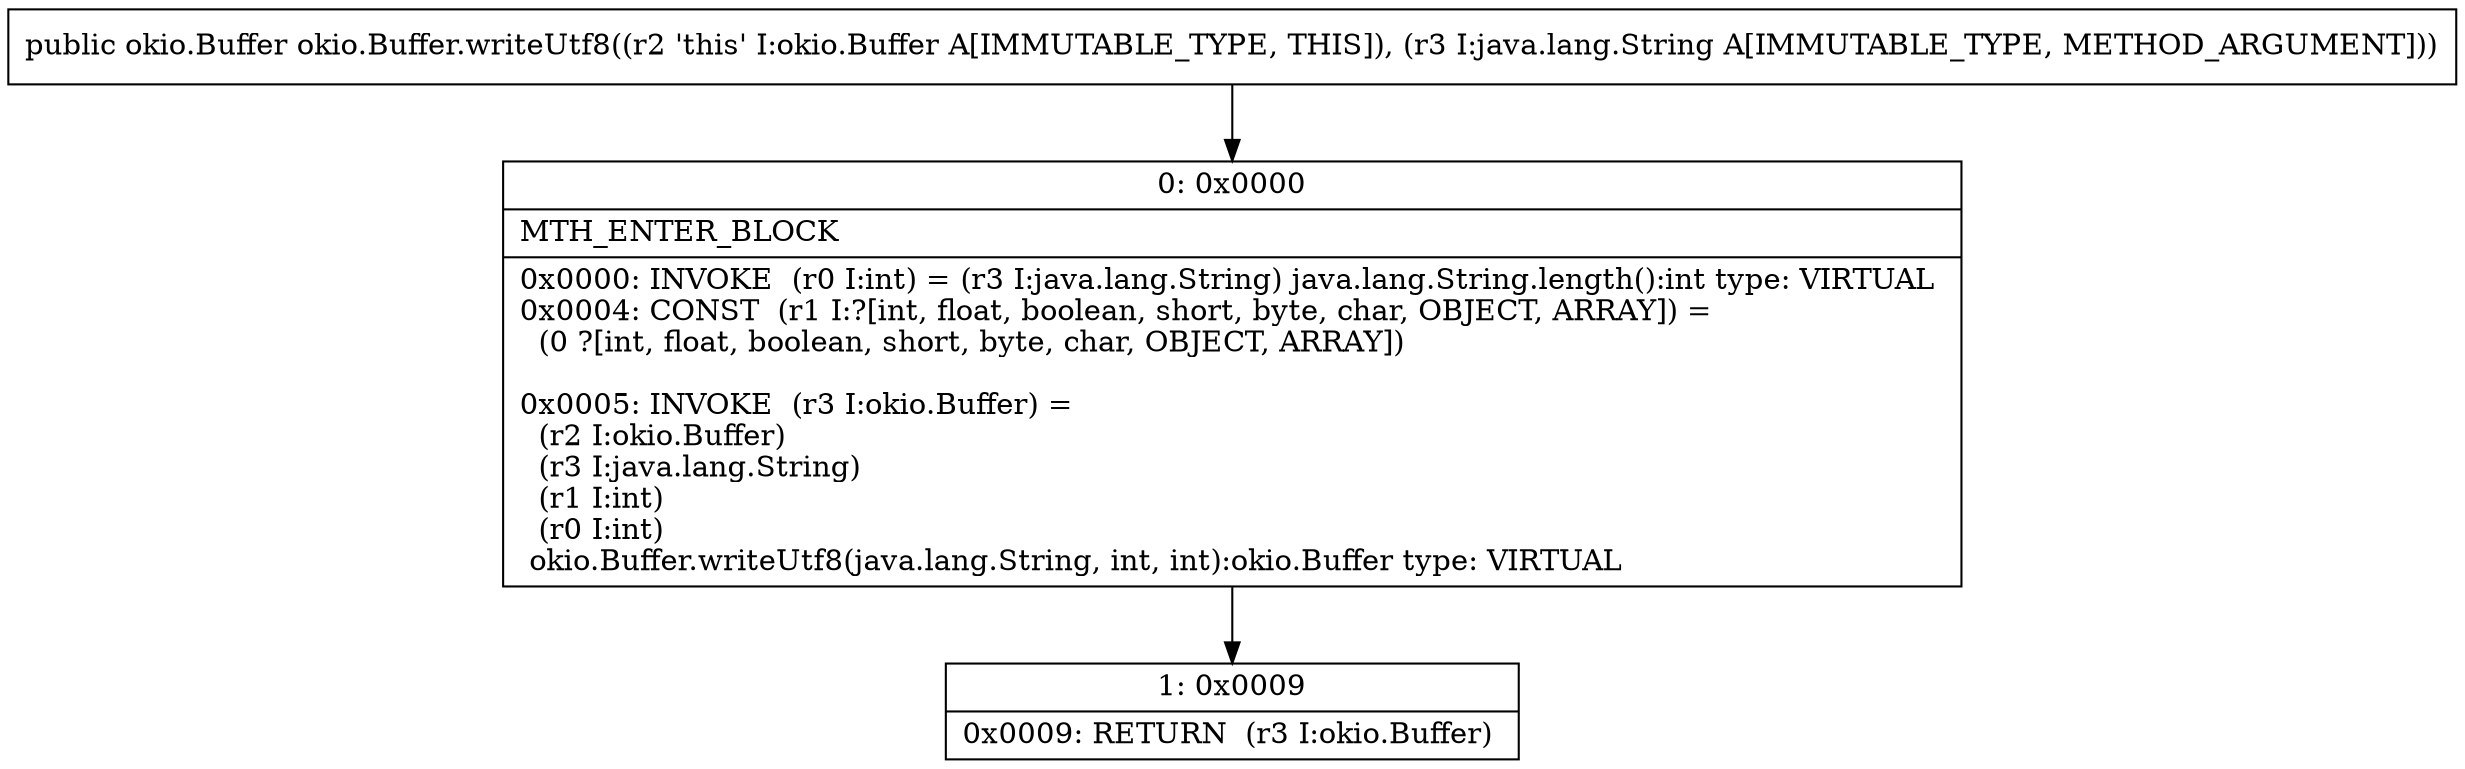 digraph "CFG forokio.Buffer.writeUtf8(Ljava\/lang\/String;)Lokio\/Buffer;" {
Node_0 [shape=record,label="{0\:\ 0x0000|MTH_ENTER_BLOCK\l|0x0000: INVOKE  (r0 I:int) = (r3 I:java.lang.String) java.lang.String.length():int type: VIRTUAL \l0x0004: CONST  (r1 I:?[int, float, boolean, short, byte, char, OBJECT, ARRAY]) = \l  (0 ?[int, float, boolean, short, byte, char, OBJECT, ARRAY])\l \l0x0005: INVOKE  (r3 I:okio.Buffer) = \l  (r2 I:okio.Buffer)\l  (r3 I:java.lang.String)\l  (r1 I:int)\l  (r0 I:int)\l okio.Buffer.writeUtf8(java.lang.String, int, int):okio.Buffer type: VIRTUAL \l}"];
Node_1 [shape=record,label="{1\:\ 0x0009|0x0009: RETURN  (r3 I:okio.Buffer) \l}"];
MethodNode[shape=record,label="{public okio.Buffer okio.Buffer.writeUtf8((r2 'this' I:okio.Buffer A[IMMUTABLE_TYPE, THIS]), (r3 I:java.lang.String A[IMMUTABLE_TYPE, METHOD_ARGUMENT])) }"];
MethodNode -> Node_0;
Node_0 -> Node_1;
}


